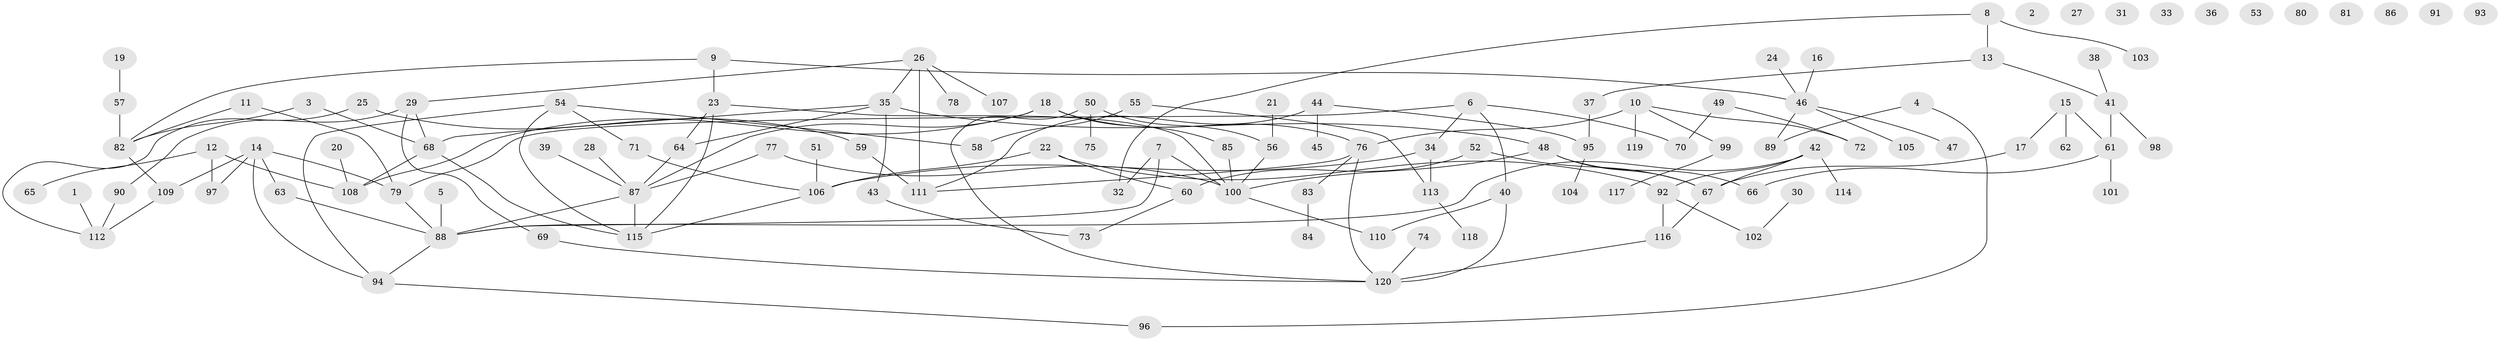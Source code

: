 // Generated by graph-tools (version 1.1) at 2025/25/03/09/25 03:25:12]
// undirected, 120 vertices, 144 edges
graph export_dot {
graph [start="1"]
  node [color=gray90,style=filled];
  1;
  2;
  3;
  4;
  5;
  6;
  7;
  8;
  9;
  10;
  11;
  12;
  13;
  14;
  15;
  16;
  17;
  18;
  19;
  20;
  21;
  22;
  23;
  24;
  25;
  26;
  27;
  28;
  29;
  30;
  31;
  32;
  33;
  34;
  35;
  36;
  37;
  38;
  39;
  40;
  41;
  42;
  43;
  44;
  45;
  46;
  47;
  48;
  49;
  50;
  51;
  52;
  53;
  54;
  55;
  56;
  57;
  58;
  59;
  60;
  61;
  62;
  63;
  64;
  65;
  66;
  67;
  68;
  69;
  70;
  71;
  72;
  73;
  74;
  75;
  76;
  77;
  78;
  79;
  80;
  81;
  82;
  83;
  84;
  85;
  86;
  87;
  88;
  89;
  90;
  91;
  92;
  93;
  94;
  95;
  96;
  97;
  98;
  99;
  100;
  101;
  102;
  103;
  104;
  105;
  106;
  107;
  108;
  109;
  110;
  111;
  112;
  113;
  114;
  115;
  116;
  117;
  118;
  119;
  120;
  1 -- 112;
  3 -- 68;
  3 -- 82;
  4 -- 89;
  4 -- 96;
  5 -- 88;
  6 -- 34;
  6 -- 40;
  6 -- 70;
  6 -- 79;
  7 -- 32;
  7 -- 88;
  7 -- 100;
  8 -- 13;
  8 -- 32;
  8 -- 103;
  9 -- 23;
  9 -- 46;
  9 -- 82;
  10 -- 72;
  10 -- 76;
  10 -- 99;
  10 -- 119;
  11 -- 79;
  11 -- 82;
  12 -- 65;
  12 -- 97;
  12 -- 108;
  13 -- 37;
  13 -- 41;
  14 -- 63;
  14 -- 79;
  14 -- 94;
  14 -- 97;
  14 -- 109;
  15 -- 17;
  15 -- 61;
  15 -- 62;
  16 -- 46;
  17 -- 67;
  18 -- 76;
  18 -- 85;
  18 -- 87;
  18 -- 108;
  19 -- 57;
  20 -- 108;
  21 -- 56;
  22 -- 60;
  22 -- 92;
  22 -- 106;
  23 -- 64;
  23 -- 100;
  23 -- 115;
  24 -- 46;
  25 -- 59;
  25 -- 112;
  26 -- 29;
  26 -- 35;
  26 -- 78;
  26 -- 107;
  26 -- 111;
  28 -- 87;
  29 -- 68;
  29 -- 69;
  29 -- 90;
  30 -- 102;
  34 -- 106;
  34 -- 113;
  35 -- 43;
  35 -- 48;
  35 -- 64;
  35 -- 68;
  37 -- 95;
  38 -- 41;
  39 -- 87;
  40 -- 110;
  40 -- 120;
  41 -- 61;
  41 -- 98;
  42 -- 67;
  42 -- 88;
  42 -- 92;
  42 -- 114;
  43 -- 73;
  44 -- 45;
  44 -- 95;
  44 -- 111;
  46 -- 47;
  46 -- 89;
  46 -- 105;
  48 -- 66;
  48 -- 67;
  48 -- 100;
  49 -- 70;
  49 -- 72;
  50 -- 56;
  50 -- 75;
  50 -- 120;
  51 -- 106;
  52 -- 60;
  52 -- 67;
  54 -- 58;
  54 -- 71;
  54 -- 94;
  54 -- 115;
  55 -- 58;
  55 -- 113;
  56 -- 100;
  57 -- 82;
  59 -- 111;
  60 -- 73;
  61 -- 66;
  61 -- 101;
  63 -- 88;
  64 -- 87;
  67 -- 116;
  68 -- 108;
  68 -- 115;
  69 -- 120;
  71 -- 106;
  74 -- 120;
  76 -- 83;
  76 -- 111;
  76 -- 120;
  77 -- 87;
  77 -- 100;
  79 -- 88;
  82 -- 109;
  83 -- 84;
  85 -- 100;
  87 -- 88;
  87 -- 115;
  88 -- 94;
  90 -- 112;
  92 -- 102;
  92 -- 116;
  94 -- 96;
  95 -- 104;
  99 -- 117;
  100 -- 110;
  106 -- 115;
  109 -- 112;
  113 -- 118;
  116 -- 120;
}
